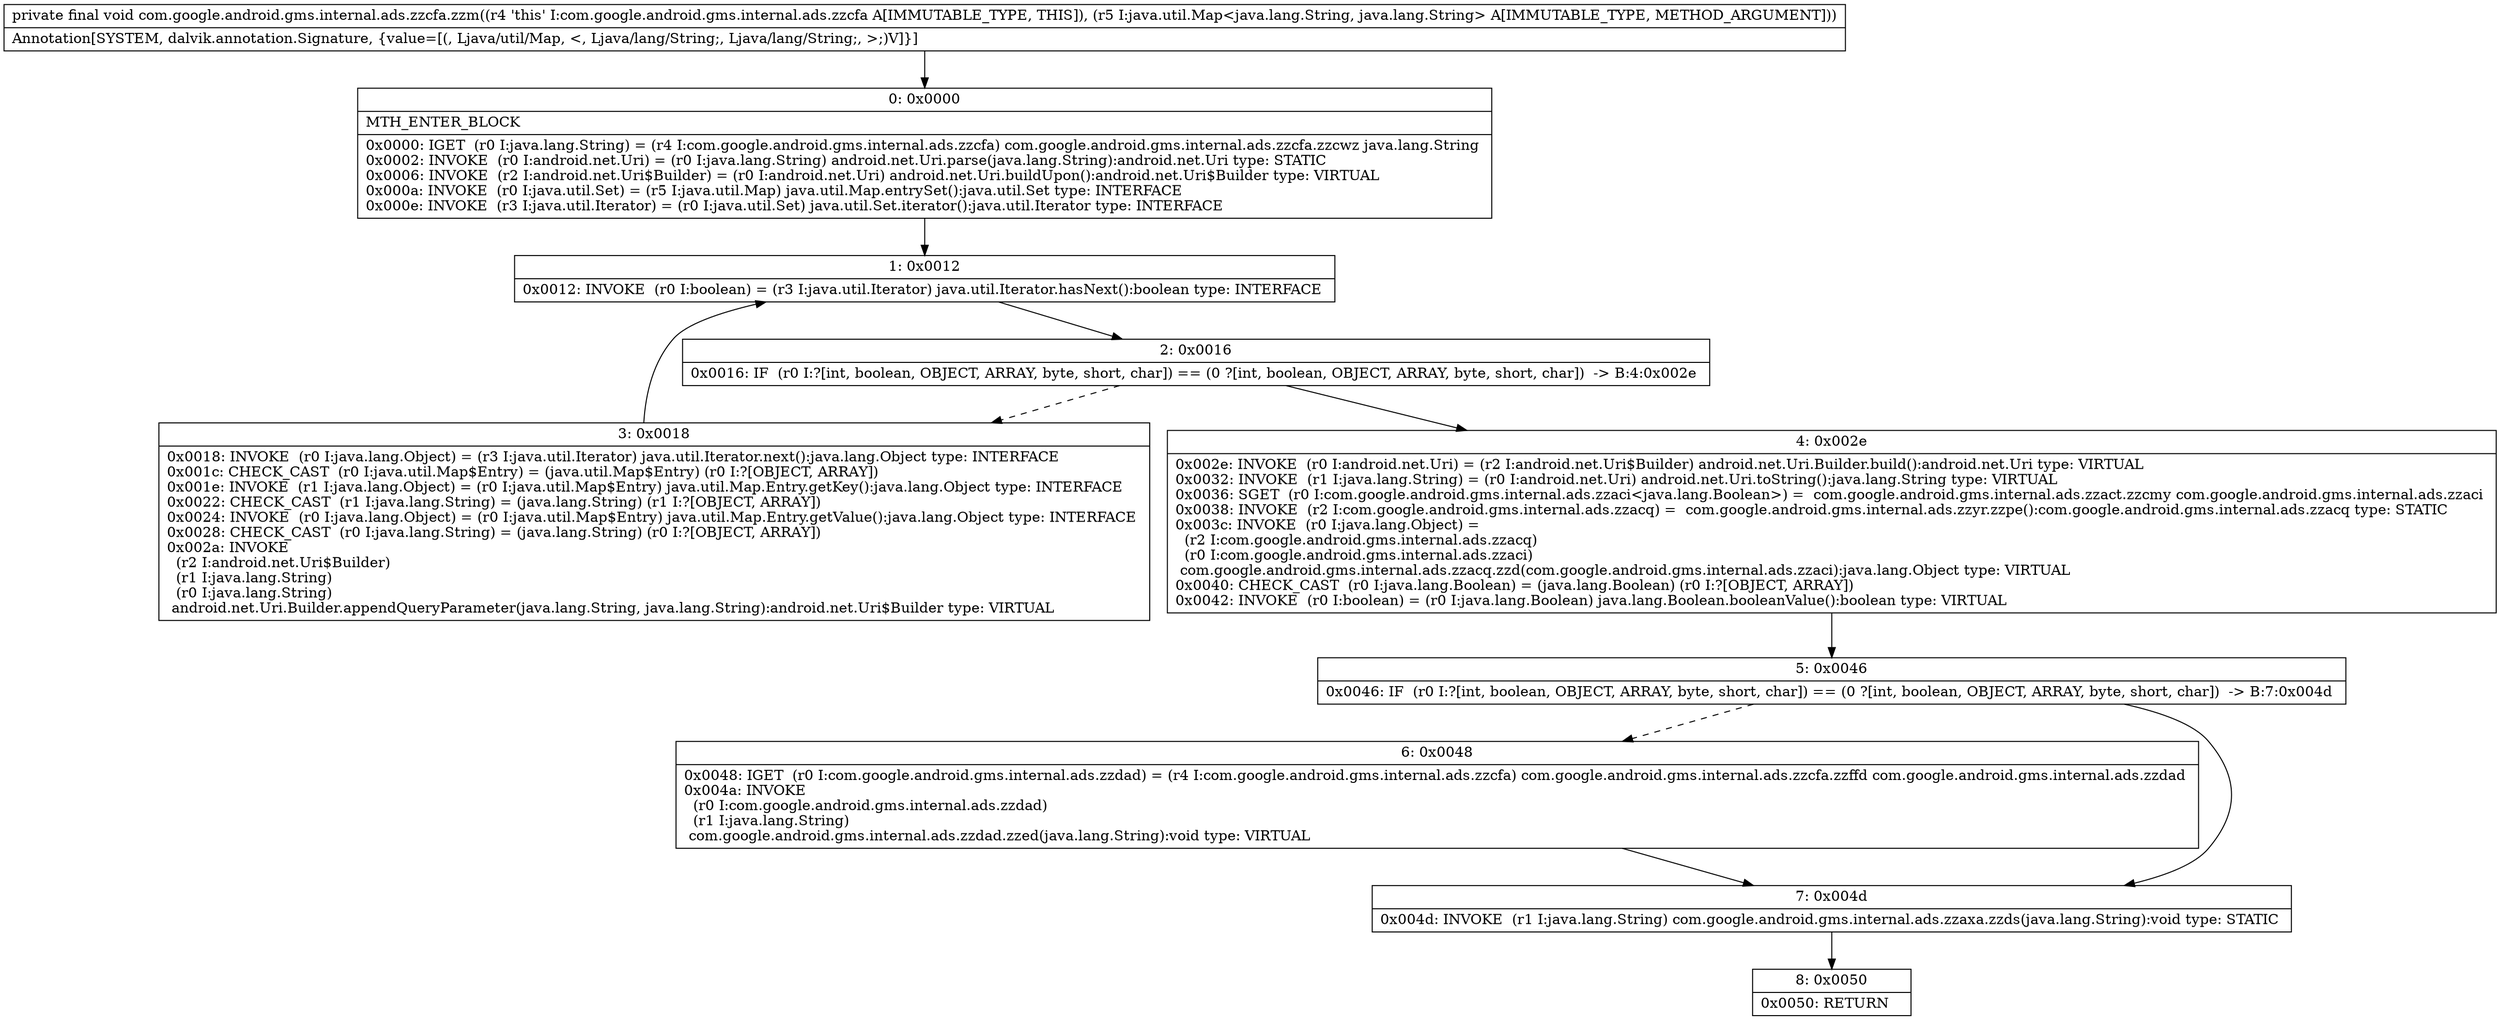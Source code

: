 digraph "CFG forcom.google.android.gms.internal.ads.zzcfa.zzm(Ljava\/util\/Map;)V" {
Node_0 [shape=record,label="{0\:\ 0x0000|MTH_ENTER_BLOCK\l|0x0000: IGET  (r0 I:java.lang.String) = (r4 I:com.google.android.gms.internal.ads.zzcfa) com.google.android.gms.internal.ads.zzcfa.zzcwz java.lang.String \l0x0002: INVOKE  (r0 I:android.net.Uri) = (r0 I:java.lang.String) android.net.Uri.parse(java.lang.String):android.net.Uri type: STATIC \l0x0006: INVOKE  (r2 I:android.net.Uri$Builder) = (r0 I:android.net.Uri) android.net.Uri.buildUpon():android.net.Uri$Builder type: VIRTUAL \l0x000a: INVOKE  (r0 I:java.util.Set) = (r5 I:java.util.Map) java.util.Map.entrySet():java.util.Set type: INTERFACE \l0x000e: INVOKE  (r3 I:java.util.Iterator) = (r0 I:java.util.Set) java.util.Set.iterator():java.util.Iterator type: INTERFACE \l}"];
Node_1 [shape=record,label="{1\:\ 0x0012|0x0012: INVOKE  (r0 I:boolean) = (r3 I:java.util.Iterator) java.util.Iterator.hasNext():boolean type: INTERFACE \l}"];
Node_2 [shape=record,label="{2\:\ 0x0016|0x0016: IF  (r0 I:?[int, boolean, OBJECT, ARRAY, byte, short, char]) == (0 ?[int, boolean, OBJECT, ARRAY, byte, short, char])  \-\> B:4:0x002e \l}"];
Node_3 [shape=record,label="{3\:\ 0x0018|0x0018: INVOKE  (r0 I:java.lang.Object) = (r3 I:java.util.Iterator) java.util.Iterator.next():java.lang.Object type: INTERFACE \l0x001c: CHECK_CAST  (r0 I:java.util.Map$Entry) = (java.util.Map$Entry) (r0 I:?[OBJECT, ARRAY]) \l0x001e: INVOKE  (r1 I:java.lang.Object) = (r0 I:java.util.Map$Entry) java.util.Map.Entry.getKey():java.lang.Object type: INTERFACE \l0x0022: CHECK_CAST  (r1 I:java.lang.String) = (java.lang.String) (r1 I:?[OBJECT, ARRAY]) \l0x0024: INVOKE  (r0 I:java.lang.Object) = (r0 I:java.util.Map$Entry) java.util.Map.Entry.getValue():java.lang.Object type: INTERFACE \l0x0028: CHECK_CAST  (r0 I:java.lang.String) = (java.lang.String) (r0 I:?[OBJECT, ARRAY]) \l0x002a: INVOKE  \l  (r2 I:android.net.Uri$Builder)\l  (r1 I:java.lang.String)\l  (r0 I:java.lang.String)\l android.net.Uri.Builder.appendQueryParameter(java.lang.String, java.lang.String):android.net.Uri$Builder type: VIRTUAL \l}"];
Node_4 [shape=record,label="{4\:\ 0x002e|0x002e: INVOKE  (r0 I:android.net.Uri) = (r2 I:android.net.Uri$Builder) android.net.Uri.Builder.build():android.net.Uri type: VIRTUAL \l0x0032: INVOKE  (r1 I:java.lang.String) = (r0 I:android.net.Uri) android.net.Uri.toString():java.lang.String type: VIRTUAL \l0x0036: SGET  (r0 I:com.google.android.gms.internal.ads.zzaci\<java.lang.Boolean\>) =  com.google.android.gms.internal.ads.zzact.zzcmy com.google.android.gms.internal.ads.zzaci \l0x0038: INVOKE  (r2 I:com.google.android.gms.internal.ads.zzacq) =  com.google.android.gms.internal.ads.zzyr.zzpe():com.google.android.gms.internal.ads.zzacq type: STATIC \l0x003c: INVOKE  (r0 I:java.lang.Object) = \l  (r2 I:com.google.android.gms.internal.ads.zzacq)\l  (r0 I:com.google.android.gms.internal.ads.zzaci)\l com.google.android.gms.internal.ads.zzacq.zzd(com.google.android.gms.internal.ads.zzaci):java.lang.Object type: VIRTUAL \l0x0040: CHECK_CAST  (r0 I:java.lang.Boolean) = (java.lang.Boolean) (r0 I:?[OBJECT, ARRAY]) \l0x0042: INVOKE  (r0 I:boolean) = (r0 I:java.lang.Boolean) java.lang.Boolean.booleanValue():boolean type: VIRTUAL \l}"];
Node_5 [shape=record,label="{5\:\ 0x0046|0x0046: IF  (r0 I:?[int, boolean, OBJECT, ARRAY, byte, short, char]) == (0 ?[int, boolean, OBJECT, ARRAY, byte, short, char])  \-\> B:7:0x004d \l}"];
Node_6 [shape=record,label="{6\:\ 0x0048|0x0048: IGET  (r0 I:com.google.android.gms.internal.ads.zzdad) = (r4 I:com.google.android.gms.internal.ads.zzcfa) com.google.android.gms.internal.ads.zzcfa.zzffd com.google.android.gms.internal.ads.zzdad \l0x004a: INVOKE  \l  (r0 I:com.google.android.gms.internal.ads.zzdad)\l  (r1 I:java.lang.String)\l com.google.android.gms.internal.ads.zzdad.zzed(java.lang.String):void type: VIRTUAL \l}"];
Node_7 [shape=record,label="{7\:\ 0x004d|0x004d: INVOKE  (r1 I:java.lang.String) com.google.android.gms.internal.ads.zzaxa.zzds(java.lang.String):void type: STATIC \l}"];
Node_8 [shape=record,label="{8\:\ 0x0050|0x0050: RETURN   \l}"];
MethodNode[shape=record,label="{private final void com.google.android.gms.internal.ads.zzcfa.zzm((r4 'this' I:com.google.android.gms.internal.ads.zzcfa A[IMMUTABLE_TYPE, THIS]), (r5 I:java.util.Map\<java.lang.String, java.lang.String\> A[IMMUTABLE_TYPE, METHOD_ARGUMENT]))  | Annotation[SYSTEM, dalvik.annotation.Signature, \{value=[(, Ljava\/util\/Map, \<, Ljava\/lang\/String;, Ljava\/lang\/String;, \>;)V]\}]\l}"];
MethodNode -> Node_0;
Node_0 -> Node_1;
Node_1 -> Node_2;
Node_2 -> Node_3[style=dashed];
Node_2 -> Node_4;
Node_3 -> Node_1;
Node_4 -> Node_5;
Node_5 -> Node_6[style=dashed];
Node_5 -> Node_7;
Node_6 -> Node_7;
Node_7 -> Node_8;
}

